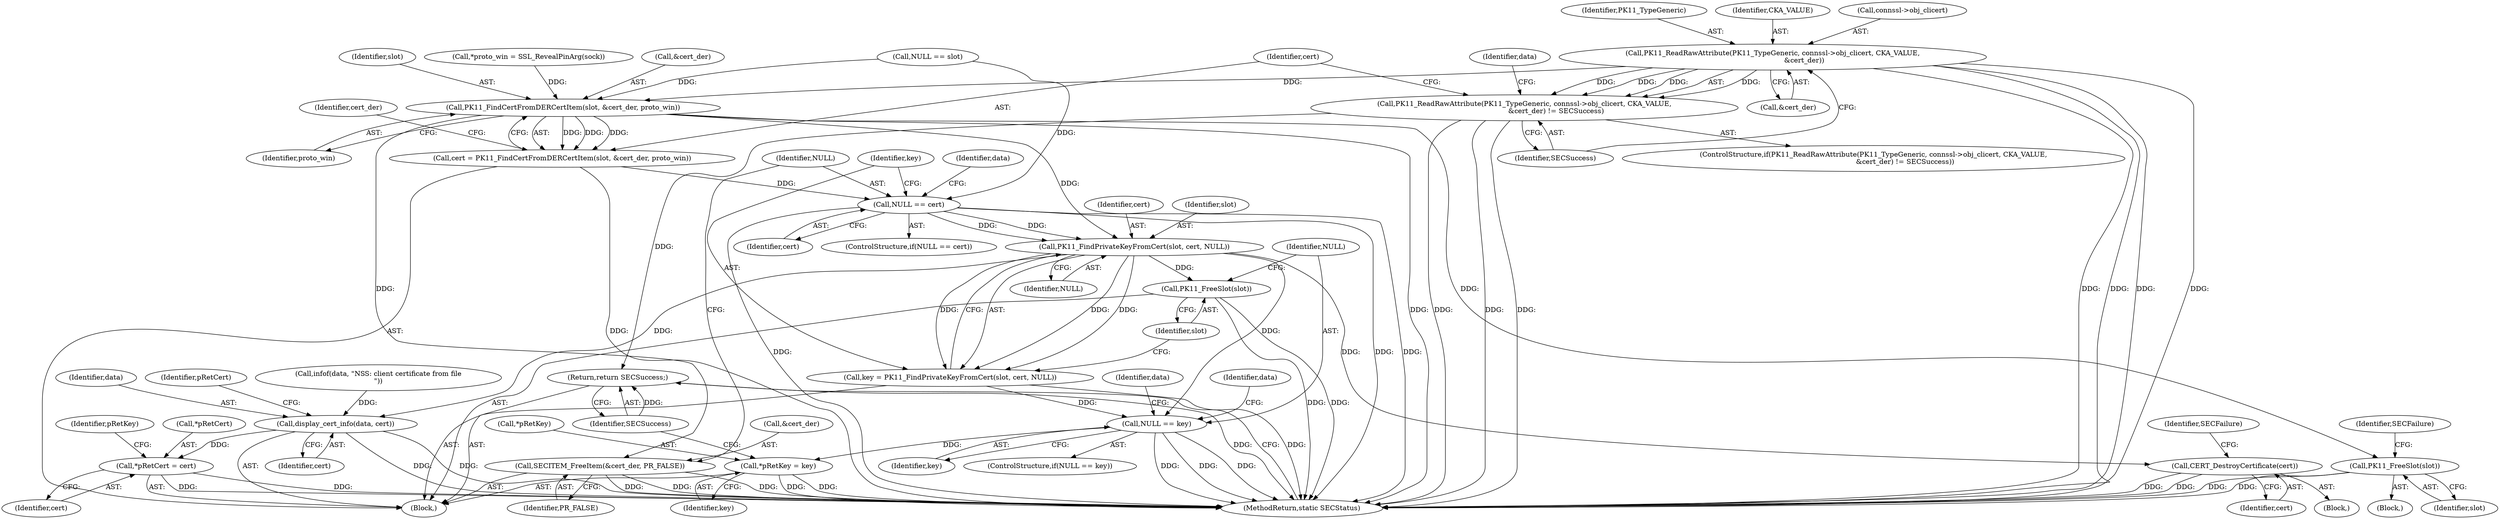 digraph "0_curl_curl-7_50_2~32@pointer" {
"1000165" [label="(Call,PK11_ReadRawAttribute(PK11_TypeGeneric, connssl->obj_clicert, CKA_VALUE,\n                             &cert_der))"];
"1000164" [label="(Call,PK11_ReadRawAttribute(PK11_TypeGeneric, connssl->obj_clicert, CKA_VALUE,\n                             &cert_der) != SECSuccess)"];
"1000239" [label="(Return,return SECSuccess;)"];
"1000184" [label="(Call,PK11_FindCertFromDERCertItem(slot, &cert_der, proto_win))"];
"1000182" [label="(Call,cert = PK11_FindCertFromDERCertItem(slot, &cert_der, proto_win))"];
"1000194" [label="(Call,NULL == cert)"];
"1000207" [label="(Call,PK11_FindPrivateKeyFromCert(slot, cert, NULL))"];
"1000205" [label="(Call,key = PK11_FindPrivateKeyFromCert(slot, cert, NULL))"];
"1000214" [label="(Call,NULL == key)"];
"1000235" [label="(Call,*pRetKey = key)"];
"1000211" [label="(Call,PK11_FreeSlot(slot))"];
"1000221" [label="(Call,CERT_DestroyCertificate(cert))"];
"1000228" [label="(Call,display_cert_info(data, cert))"];
"1000231" [label="(Call,*pRetCert = cert)"];
"1000189" [label="(Call,SECITEM_FreeItem(&cert_der, PR_FALSE))"];
"1000201" [label="(Call,PK11_FreeSlot(slot))"];
"1000209" [label="(Identifier,cert)"];
"1000224" [label="(Identifier,SECFailure)"];
"1000173" [label="(Identifier,SECSuccess)"];
"1000204" [label="(Identifier,SECFailure)"];
"1000190" [label="(Call,&cert_der)"];
"1000194" [label="(Call,NULL == cert)"];
"1000192" [label="(Identifier,PR_FALSE)"];
"1000226" [label="(Identifier,data)"];
"1000239" [label="(Return,return SECSuccess;)"];
"1000141" [label="(Call,*proto_win = SSL_RevealPinArg(sock))"];
"1000186" [label="(Call,&cert_der)"];
"1000184" [label="(Call,PK11_FindCertFromDERCertItem(slot, &cert_der, proto_win))"];
"1000210" [label="(Identifier,NULL)"];
"1000195" [label="(Identifier,NULL)"];
"1000166" [label="(Identifier,PK11_TypeGeneric)"];
"1000212" [label="(Identifier,slot)"];
"1000164" [label="(Call,PK11_ReadRawAttribute(PK11_TypeGeneric, connssl->obj_clicert, CKA_VALUE,\n                             &cert_der) != SECSuccess)"];
"1000182" [label="(Call,cert = PK11_FindCertFromDERCertItem(slot, &cert_der, proto_win))"];
"1000230" [label="(Identifier,cert)"];
"1000191" [label="(Identifier,cert_der)"];
"1000219" [label="(Identifier,data)"];
"1000240" [label="(Identifier,SECSuccess)"];
"1000171" [label="(Call,&cert_der)"];
"1000211" [label="(Call,PK11_FreeSlot(slot))"];
"1000214" [label="(Call,NULL == key)"];
"1000217" [label="(Block,)"];
"1000183" [label="(Identifier,cert)"];
"1000234" [label="(Identifier,cert)"];
"1000197" [label="(Block,)"];
"1000229" [label="(Identifier,data)"];
"1000205" [label="(Call,key = PK11_FindPrivateKeyFromCert(slot, cert, NULL))"];
"1000201" [label="(Call,PK11_FreeSlot(slot))"];
"1000236" [label="(Call,*pRetKey)"];
"1000189" [label="(Call,SECITEM_FreeItem(&cert_der, PR_FALSE))"];
"1000176" [label="(Identifier,data)"];
"1000213" [label="(ControlStructure,if(NULL == key))"];
"1000233" [label="(Identifier,pRetCert)"];
"1000170" [label="(Identifier,CKA_VALUE)"];
"1000235" [label="(Call,*pRetKey = key)"];
"1000221" [label="(Call,CERT_DestroyCertificate(cert))"];
"1000323" [label="(MethodReturn,static SECStatus)"];
"1000231" [label="(Call,*pRetCert = cert)"];
"1000215" [label="(Identifier,NULL)"];
"1000237" [label="(Identifier,pRetKey)"];
"1000206" [label="(Identifier,key)"];
"1000196" [label="(Identifier,cert)"];
"1000228" [label="(Call,display_cert_info(data, cert))"];
"1000163" [label="(ControlStructure,if(PK11_ReadRawAttribute(PK11_TypeGeneric, connssl->obj_clicert, CKA_VALUE,\n                             &cert_der) != SECSuccess))"];
"1000153" [label="(Call,NULL == slot)"];
"1000238" [label="(Identifier,key)"];
"1000232" [label="(Call,*pRetCert)"];
"1000225" [label="(Call,infof(data, \"NSS: client certificate from file\n\"))"];
"1000188" [label="(Identifier,proto_win)"];
"1000208" [label="(Identifier,slot)"];
"1000216" [label="(Identifier,key)"];
"1000193" [label="(ControlStructure,if(NULL == cert))"];
"1000222" [label="(Identifier,cert)"];
"1000167" [label="(Call,connssl->obj_clicert)"];
"1000202" [label="(Identifier,slot)"];
"1000185" [label="(Identifier,slot)"];
"1000199" [label="(Identifier,data)"];
"1000207" [label="(Call,PK11_FindPrivateKeyFromCert(slot, cert, NULL))"];
"1000165" [label="(Call,PK11_ReadRawAttribute(PK11_TypeGeneric, connssl->obj_clicert, CKA_VALUE,\n                             &cert_der))"];
"1000136" [label="(Block,)"];
"1000165" -> "1000164"  [label="AST: "];
"1000165" -> "1000171"  [label="CFG: "];
"1000166" -> "1000165"  [label="AST: "];
"1000167" -> "1000165"  [label="AST: "];
"1000170" -> "1000165"  [label="AST: "];
"1000171" -> "1000165"  [label="AST: "];
"1000173" -> "1000165"  [label="CFG: "];
"1000165" -> "1000323"  [label="DDG: "];
"1000165" -> "1000323"  [label="DDG: "];
"1000165" -> "1000323"  [label="DDG: "];
"1000165" -> "1000323"  [label="DDG: "];
"1000165" -> "1000164"  [label="DDG: "];
"1000165" -> "1000164"  [label="DDG: "];
"1000165" -> "1000164"  [label="DDG: "];
"1000165" -> "1000164"  [label="DDG: "];
"1000165" -> "1000184"  [label="DDG: "];
"1000164" -> "1000163"  [label="AST: "];
"1000164" -> "1000173"  [label="CFG: "];
"1000173" -> "1000164"  [label="AST: "];
"1000176" -> "1000164"  [label="CFG: "];
"1000183" -> "1000164"  [label="CFG: "];
"1000164" -> "1000323"  [label="DDG: "];
"1000164" -> "1000323"  [label="DDG: "];
"1000164" -> "1000323"  [label="DDG: "];
"1000164" -> "1000239"  [label="DDG: "];
"1000239" -> "1000136"  [label="AST: "];
"1000239" -> "1000240"  [label="CFG: "];
"1000240" -> "1000239"  [label="AST: "];
"1000323" -> "1000239"  [label="CFG: "];
"1000239" -> "1000323"  [label="DDG: "];
"1000240" -> "1000239"  [label="DDG: "];
"1000184" -> "1000182"  [label="AST: "];
"1000184" -> "1000188"  [label="CFG: "];
"1000185" -> "1000184"  [label="AST: "];
"1000186" -> "1000184"  [label="AST: "];
"1000188" -> "1000184"  [label="AST: "];
"1000182" -> "1000184"  [label="CFG: "];
"1000184" -> "1000323"  [label="DDG: "];
"1000184" -> "1000182"  [label="DDG: "];
"1000184" -> "1000182"  [label="DDG: "];
"1000184" -> "1000182"  [label="DDG: "];
"1000153" -> "1000184"  [label="DDG: "];
"1000141" -> "1000184"  [label="DDG: "];
"1000184" -> "1000189"  [label="DDG: "];
"1000184" -> "1000201"  [label="DDG: "];
"1000184" -> "1000207"  [label="DDG: "];
"1000182" -> "1000136"  [label="AST: "];
"1000183" -> "1000182"  [label="AST: "];
"1000191" -> "1000182"  [label="CFG: "];
"1000182" -> "1000323"  [label="DDG: "];
"1000182" -> "1000194"  [label="DDG: "];
"1000194" -> "1000193"  [label="AST: "];
"1000194" -> "1000196"  [label="CFG: "];
"1000195" -> "1000194"  [label="AST: "];
"1000196" -> "1000194"  [label="AST: "];
"1000199" -> "1000194"  [label="CFG: "];
"1000206" -> "1000194"  [label="CFG: "];
"1000194" -> "1000323"  [label="DDG: "];
"1000194" -> "1000323"  [label="DDG: "];
"1000194" -> "1000323"  [label="DDG: "];
"1000153" -> "1000194"  [label="DDG: "];
"1000194" -> "1000207"  [label="DDG: "];
"1000194" -> "1000207"  [label="DDG: "];
"1000207" -> "1000205"  [label="AST: "];
"1000207" -> "1000210"  [label="CFG: "];
"1000208" -> "1000207"  [label="AST: "];
"1000209" -> "1000207"  [label="AST: "];
"1000210" -> "1000207"  [label="AST: "];
"1000205" -> "1000207"  [label="CFG: "];
"1000207" -> "1000205"  [label="DDG: "];
"1000207" -> "1000205"  [label="DDG: "];
"1000207" -> "1000205"  [label="DDG: "];
"1000207" -> "1000211"  [label="DDG: "];
"1000207" -> "1000214"  [label="DDG: "];
"1000207" -> "1000221"  [label="DDG: "];
"1000207" -> "1000228"  [label="DDG: "];
"1000205" -> "1000136"  [label="AST: "];
"1000206" -> "1000205"  [label="AST: "];
"1000212" -> "1000205"  [label="CFG: "];
"1000205" -> "1000323"  [label="DDG: "];
"1000205" -> "1000214"  [label="DDG: "];
"1000214" -> "1000213"  [label="AST: "];
"1000214" -> "1000216"  [label="CFG: "];
"1000215" -> "1000214"  [label="AST: "];
"1000216" -> "1000214"  [label="AST: "];
"1000219" -> "1000214"  [label="CFG: "];
"1000226" -> "1000214"  [label="CFG: "];
"1000214" -> "1000323"  [label="DDG: "];
"1000214" -> "1000323"  [label="DDG: "];
"1000214" -> "1000323"  [label="DDG: "];
"1000214" -> "1000235"  [label="DDG: "];
"1000235" -> "1000136"  [label="AST: "];
"1000235" -> "1000238"  [label="CFG: "];
"1000236" -> "1000235"  [label="AST: "];
"1000238" -> "1000235"  [label="AST: "];
"1000240" -> "1000235"  [label="CFG: "];
"1000235" -> "1000323"  [label="DDG: "];
"1000235" -> "1000323"  [label="DDG: "];
"1000211" -> "1000136"  [label="AST: "];
"1000211" -> "1000212"  [label="CFG: "];
"1000212" -> "1000211"  [label="AST: "];
"1000215" -> "1000211"  [label="CFG: "];
"1000211" -> "1000323"  [label="DDG: "];
"1000211" -> "1000323"  [label="DDG: "];
"1000221" -> "1000217"  [label="AST: "];
"1000221" -> "1000222"  [label="CFG: "];
"1000222" -> "1000221"  [label="AST: "];
"1000224" -> "1000221"  [label="CFG: "];
"1000221" -> "1000323"  [label="DDG: "];
"1000221" -> "1000323"  [label="DDG: "];
"1000228" -> "1000136"  [label="AST: "];
"1000228" -> "1000230"  [label="CFG: "];
"1000229" -> "1000228"  [label="AST: "];
"1000230" -> "1000228"  [label="AST: "];
"1000233" -> "1000228"  [label="CFG: "];
"1000228" -> "1000323"  [label="DDG: "];
"1000228" -> "1000323"  [label="DDG: "];
"1000225" -> "1000228"  [label="DDG: "];
"1000228" -> "1000231"  [label="DDG: "];
"1000231" -> "1000136"  [label="AST: "];
"1000231" -> "1000234"  [label="CFG: "];
"1000232" -> "1000231"  [label="AST: "];
"1000234" -> "1000231"  [label="AST: "];
"1000237" -> "1000231"  [label="CFG: "];
"1000231" -> "1000323"  [label="DDG: "];
"1000231" -> "1000323"  [label="DDG: "];
"1000189" -> "1000136"  [label="AST: "];
"1000189" -> "1000192"  [label="CFG: "];
"1000190" -> "1000189"  [label="AST: "];
"1000192" -> "1000189"  [label="AST: "];
"1000195" -> "1000189"  [label="CFG: "];
"1000189" -> "1000323"  [label="DDG: "];
"1000189" -> "1000323"  [label="DDG: "];
"1000189" -> "1000323"  [label="DDG: "];
"1000201" -> "1000197"  [label="AST: "];
"1000201" -> "1000202"  [label="CFG: "];
"1000202" -> "1000201"  [label="AST: "];
"1000204" -> "1000201"  [label="CFG: "];
"1000201" -> "1000323"  [label="DDG: "];
"1000201" -> "1000323"  [label="DDG: "];
}
